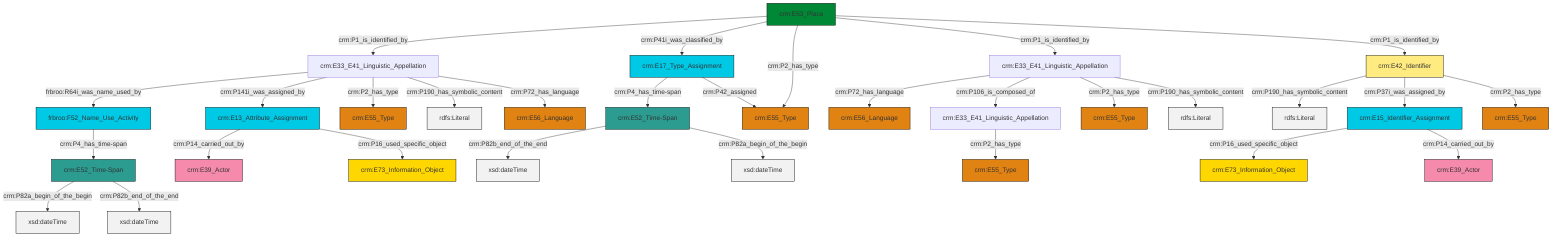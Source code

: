 graph TD
classDef Literal fill:#f2f2f2,stroke:#000000;
classDef CRM_Entity fill:#FFFFFF,stroke:#000000;
classDef Temporal_Entity fill:#00C9E6, stroke:#000000;
classDef Type fill:#E18312, stroke:#000000;
classDef Time-Span fill:#2C9C91, stroke:#000000;
classDef Appellation fill:#FFEB7F, stroke:#000000;
classDef Place fill:#008836, stroke:#000000;
classDef Persistent_Item fill:#B266B2, stroke:#000000;
classDef Conceptual_Object fill:#FFD700, stroke:#000000;
classDef Physical_Thing fill:#D2B48C, stroke:#000000;
classDef Actor fill:#f58aad, stroke:#000000;
classDef PC_Classes fill:#4ce600, stroke:#000000;
classDef Multi fill:#cccccc,stroke:#000000;

0["crm:E13_Attribute_Assignment"]:::Temporal_Entity -->|crm:P14_carried_out_by| 1["crm:E39_Actor"]:::Actor
7["crm:E52_Time-Span"]:::Time-Span -->|crm:P82a_begin_of_the_begin| 8[xsd:dateTime]:::Literal
9["frbroo:F52_Name_Use_Activity"]:::Temporal_Entity -->|crm:P4_has_time-span| 7["crm:E52_Time-Span"]:::Time-Span
10["crm:E42_Identifier"]:::Appellation -->|crm:P190_has_symbolic_content| 11[rdfs:Literal]:::Literal
12["crm:E53_Place"]:::Place -->|crm:P1_is_identified_by| 13["crm:E33_E41_Linguistic_Appellation"]:::Default
14["crm:E52_Time-Span"]:::Time-Span -->|crm:P82b_end_of_the_end| 15[xsd:dateTime]:::Literal
19["crm:E15_Identifier_Assignment"]:::Temporal_Entity -->|crm:P16_used_specific_object| 20["crm:E73_Information_Object"]:::Conceptual_Object
13["crm:E33_E41_Linguistic_Appellation"]:::Default -->|frbroo:R64i_was_name_used_by| 9["frbroo:F52_Name_Use_Activity"]:::Temporal_Entity
12["crm:E53_Place"]:::Place -->|crm:P41i_was_classified_by| 24["crm:E17_Type_Assignment"]:::Temporal_Entity
24["crm:E17_Type_Assignment"]:::Temporal_Entity -->|crm:P4_has_time-span| 14["crm:E52_Time-Span"]:::Time-Span
13["crm:E33_E41_Linguistic_Appellation"]:::Default -->|crm:P141i_was_assigned_by| 0["crm:E13_Attribute_Assignment"]:::Temporal_Entity
13["crm:E33_E41_Linguistic_Appellation"]:::Default -->|crm:P2_has_type| 25["crm:E55_Type"]:::Type
12["crm:E53_Place"]:::Place -->|crm:P2_has_type| 3["crm:E55_Type"]:::Type
10["crm:E42_Identifier"]:::Appellation -->|crm:P37i_was_assigned_by| 19["crm:E15_Identifier_Assignment"]:::Temporal_Entity
10["crm:E42_Identifier"]:::Appellation -->|crm:P2_has_type| 27["crm:E55_Type"]:::Type
13["crm:E33_E41_Linguistic_Appellation"]:::Default -->|crm:P190_has_symbolic_content| 31[rdfs:Literal]:::Literal
32["crm:E33_E41_Linguistic_Appellation"]:::Default -->|crm:P72_has_language| 33["crm:E56_Language"]:::Type
21["crm:E33_E41_Linguistic_Appellation"]:::Default -->|crm:P2_has_type| 34["crm:E55_Type"]:::Type
14["crm:E52_Time-Span"]:::Time-Span -->|crm:P82a_begin_of_the_begin| 38[xsd:dateTime]:::Literal
0["crm:E13_Attribute_Assignment"]:::Temporal_Entity -->|crm:P16_used_specific_object| 28["crm:E73_Information_Object"]:::Conceptual_Object
12["crm:E53_Place"]:::Place -->|crm:P1_is_identified_by| 32["crm:E33_E41_Linguistic_Appellation"]:::Default
32["crm:E33_E41_Linguistic_Appellation"]:::Default -->|crm:P106_is_composed_of| 21["crm:E33_E41_Linguistic_Appellation"]:::Default
24["crm:E17_Type_Assignment"]:::Temporal_Entity -->|crm:P42_assigned| 3["crm:E55_Type"]:::Type
7["crm:E52_Time-Span"]:::Time-Span -->|crm:P82b_end_of_the_end| 46[xsd:dateTime]:::Literal
12["crm:E53_Place"]:::Place -->|crm:P1_is_identified_by| 10["crm:E42_Identifier"]:::Appellation
32["crm:E33_E41_Linguistic_Appellation"]:::Default -->|crm:P2_has_type| 16["crm:E55_Type"]:::Type
19["crm:E15_Identifier_Assignment"]:::Temporal_Entity -->|crm:P14_carried_out_by| 44["crm:E39_Actor"]:::Actor
13["crm:E33_E41_Linguistic_Appellation"]:::Default -->|crm:P72_has_language| 5["crm:E56_Language"]:::Type
32["crm:E33_E41_Linguistic_Appellation"]:::Default -->|crm:P190_has_symbolic_content| 51[rdfs:Literal]:::Literal